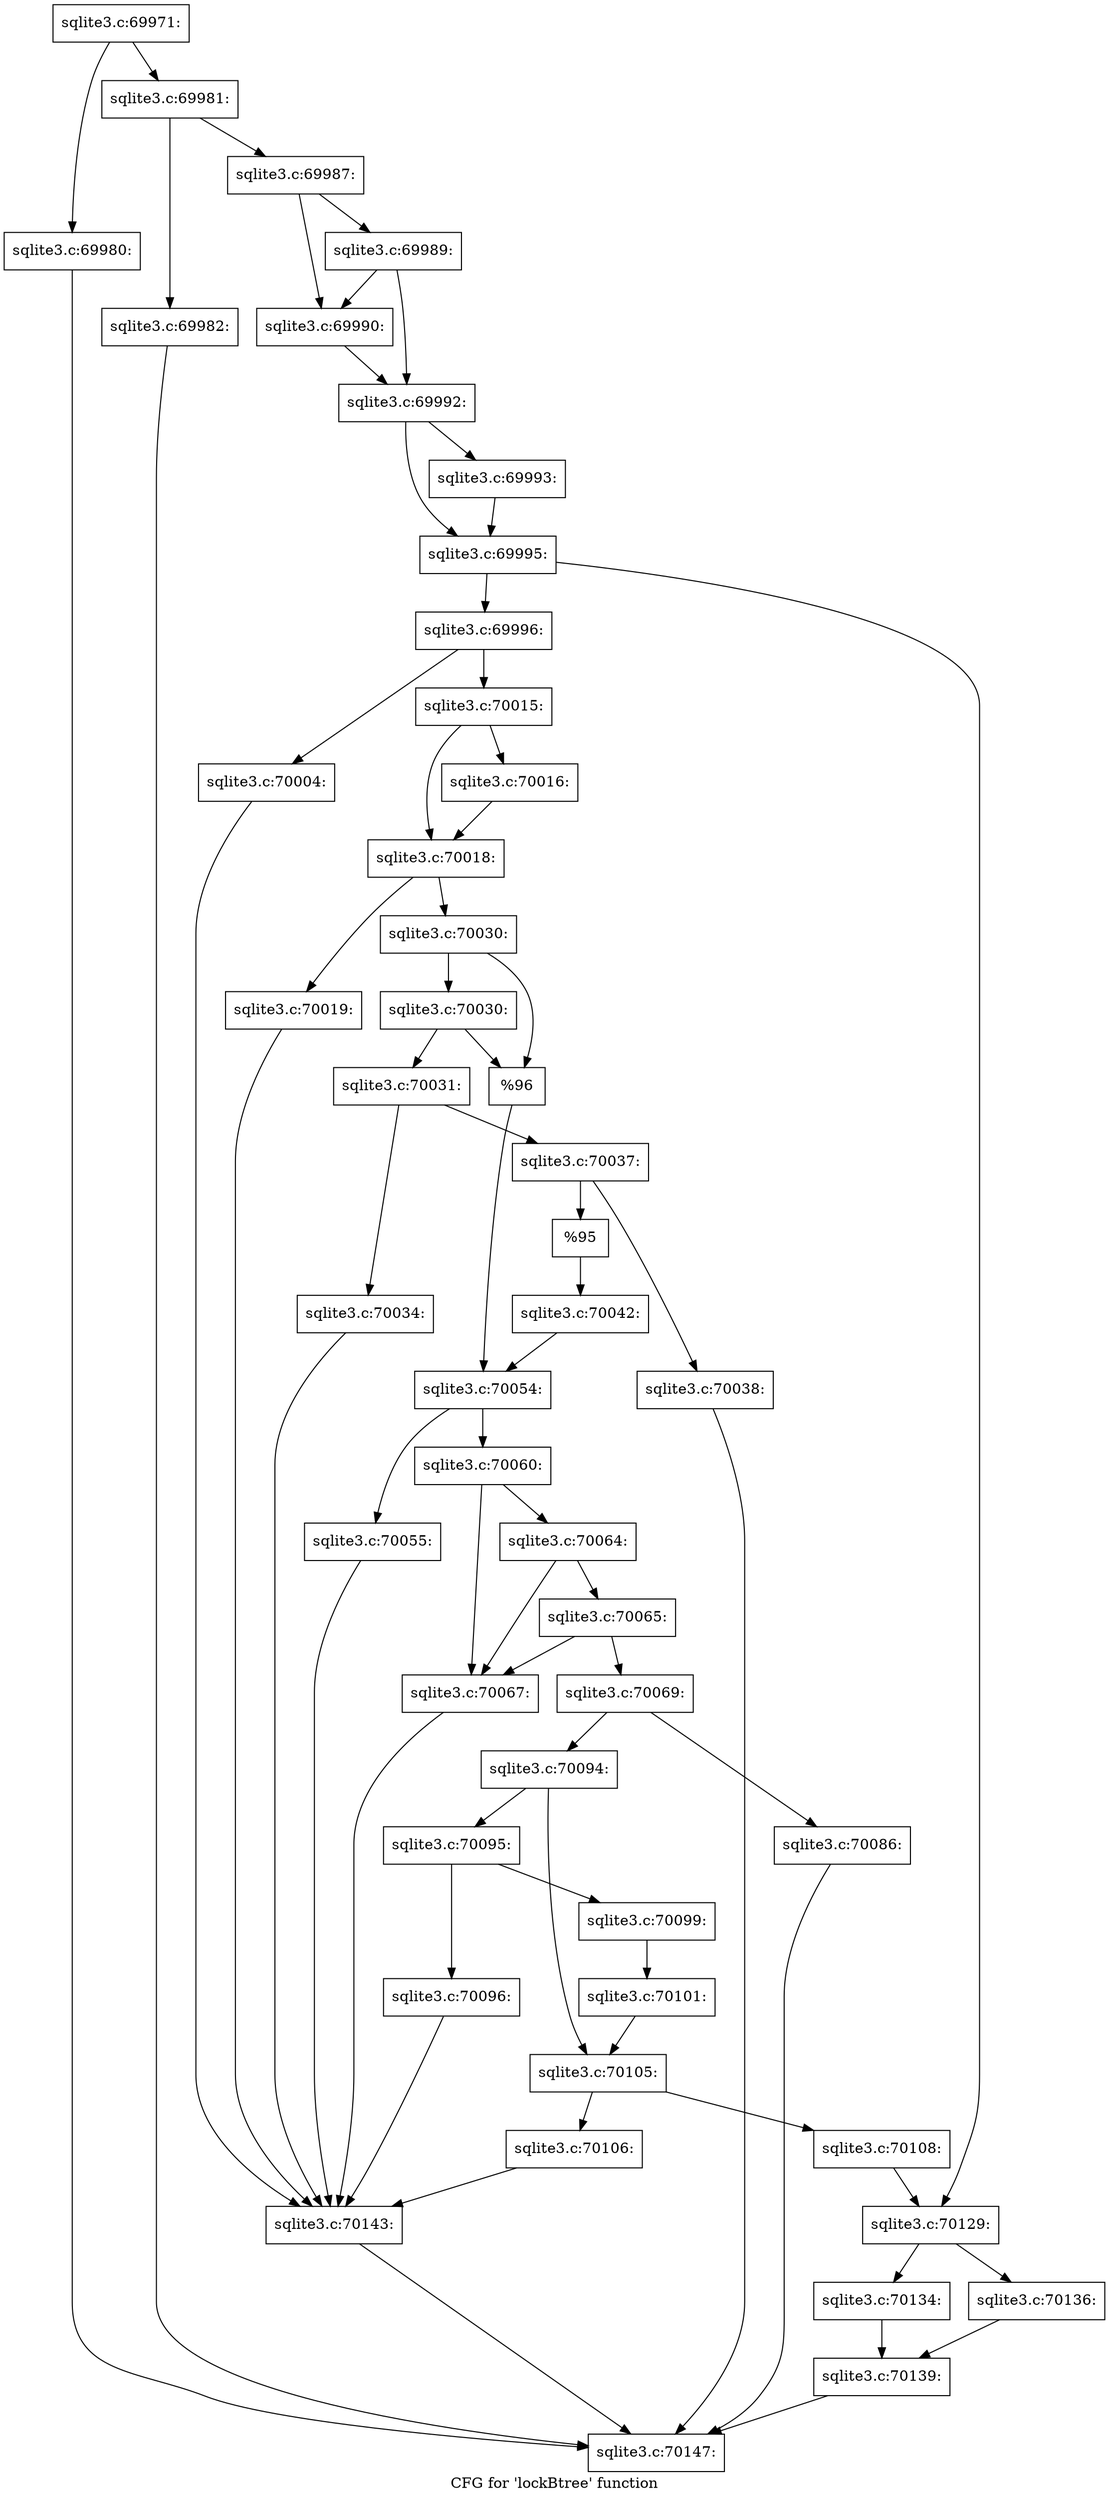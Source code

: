 digraph "CFG for 'lockBtree' function" {
	label="CFG for 'lockBtree' function";

	Node0x55c0f76fe960 [shape=record,label="{sqlite3.c:69971:}"];
	Node0x55c0f76fe960 -> Node0x55c0f58b2410;
	Node0x55c0f76fe960 -> Node0x55c0f7700420;
	Node0x55c0f58b2410 [shape=record,label="{sqlite3.c:69980:}"];
	Node0x55c0f58b2410 -> Node0x55c0f76e2eb0;
	Node0x55c0f7700420 [shape=record,label="{sqlite3.c:69981:}"];
	Node0x55c0f7700420 -> Node0x55c0f5986bb0;
	Node0x55c0f7700420 -> Node0x55c0f7700ea0;
	Node0x55c0f5986bb0 [shape=record,label="{sqlite3.c:69982:}"];
	Node0x55c0f5986bb0 -> Node0x55c0f76e2eb0;
	Node0x55c0f7700ea0 [shape=record,label="{sqlite3.c:69987:}"];
	Node0x55c0f7700ea0 -> Node0x55c0f7701c60;
	Node0x55c0f7700ea0 -> Node0x55c0f7701d00;
	Node0x55c0f7701d00 [shape=record,label="{sqlite3.c:69989:}"];
	Node0x55c0f7701d00 -> Node0x55c0f7701c60;
	Node0x55c0f7701d00 -> Node0x55c0f7701cb0;
	Node0x55c0f7701c60 [shape=record,label="{sqlite3.c:69990:}"];
	Node0x55c0f7701c60 -> Node0x55c0f7701cb0;
	Node0x55c0f7701cb0 [shape=record,label="{sqlite3.c:69992:}"];
	Node0x55c0f7701cb0 -> Node0x55c0f7702a70;
	Node0x55c0f7701cb0 -> Node0x55c0f7702ac0;
	Node0x55c0f7702a70 [shape=record,label="{sqlite3.c:69993:}"];
	Node0x55c0f7702a70 -> Node0x55c0f7702ac0;
	Node0x55c0f7702ac0 [shape=record,label="{sqlite3.c:69995:}"];
	Node0x55c0f7702ac0 -> Node0x55c0f7703460;
	Node0x55c0f7702ac0 -> Node0x55c0f77034b0;
	Node0x55c0f7703460 [shape=record,label="{sqlite3.c:69996:}"];
	Node0x55c0f7703460 -> Node0x55c0f77044d0;
	Node0x55c0f7703460 -> Node0x55c0f7704520;
	Node0x55c0f77044d0 [shape=record,label="{sqlite3.c:70004:}"];
	Node0x55c0f77044d0 -> Node0x55c0f5977870;
	Node0x55c0f7704520 [shape=record,label="{sqlite3.c:70015:}"];
	Node0x55c0f7704520 -> Node0x55c0f77054d0;
	Node0x55c0f7704520 -> Node0x55c0f7705520;
	Node0x55c0f77054d0 [shape=record,label="{sqlite3.c:70016:}"];
	Node0x55c0f77054d0 -> Node0x55c0f7705520;
	Node0x55c0f7705520 [shape=record,label="{sqlite3.c:70018:}"];
	Node0x55c0f7705520 -> Node0x55c0f7705fd0;
	Node0x55c0f7705520 -> Node0x55c0f7706020;
	Node0x55c0f7705fd0 [shape=record,label="{sqlite3.c:70019:}"];
	Node0x55c0f7705fd0 -> Node0x55c0f5977870;
	Node0x55c0f7706020 [shape=record,label="{sqlite3.c:70030:}"];
	Node0x55c0f7706020 -> Node0x55c0f7706790;
	Node0x55c0f7706020 -> Node0x55c0f7706740;
	Node0x55c0f7706790 [shape=record,label="{sqlite3.c:70030:}"];
	Node0x55c0f7706790 -> Node0x55c0f77066a0;
	Node0x55c0f7706790 -> Node0x55c0f7706740;
	Node0x55c0f77066a0 [shape=record,label="{sqlite3.c:70031:}"];
	Node0x55c0f77066a0 -> Node0x55c0f58eeb60;
	Node0x55c0f77066a0 -> Node0x55c0f77080a0;
	Node0x55c0f58eeb60 [shape=record,label="{sqlite3.c:70034:}"];
	Node0x55c0f58eeb60 -> Node0x55c0f5977870;
	Node0x55c0f77080a0 [shape=record,label="{sqlite3.c:70037:}"];
	Node0x55c0f77080a0 -> Node0x55c0f77084d0;
	Node0x55c0f77080a0 -> Node0x55c0f7708520;
	Node0x55c0f77084d0 [shape=record,label="{sqlite3.c:70038:}"];
	Node0x55c0f77084d0 -> Node0x55c0f76e2eb0;
	Node0x55c0f7708520 [shape=record,label="{%95}"];
	Node0x55c0f7708520 -> Node0x55c0f7707d00;
	Node0x55c0f7707d00 [shape=record,label="{sqlite3.c:70042:}"];
	Node0x55c0f7707d00 -> Node0x55c0f77066f0;
	Node0x55c0f7706740 [shape=record,label="{%96}"];
	Node0x55c0f7706740 -> Node0x55c0f77066f0;
	Node0x55c0f77066f0 [shape=record,label="{sqlite3.c:70054:}"];
	Node0x55c0f77066f0 -> Node0x55c0f7704750;
	Node0x55c0f77066f0 -> Node0x55c0f7708b60;
	Node0x55c0f7704750 [shape=record,label="{sqlite3.c:70055:}"];
	Node0x55c0f7704750 -> Node0x55c0f5977870;
	Node0x55c0f7708b60 [shape=record,label="{sqlite3.c:70060:}"];
	Node0x55c0f7708b60 -> Node0x55c0f7709f90;
	Node0x55c0f7708b60 -> Node0x55c0f770a0b0;
	Node0x55c0f770a0b0 [shape=record,label="{sqlite3.c:70064:}"];
	Node0x55c0f770a0b0 -> Node0x55c0f7709f90;
	Node0x55c0f770a0b0 -> Node0x55c0f770a030;
	Node0x55c0f770a030 [shape=record,label="{sqlite3.c:70065:}"];
	Node0x55c0f770a030 -> Node0x55c0f7709f90;
	Node0x55c0f770a030 -> Node0x55c0f7709fe0;
	Node0x55c0f7709f90 [shape=record,label="{sqlite3.c:70067:}"];
	Node0x55c0f7709f90 -> Node0x55c0f5977870;
	Node0x55c0f7709fe0 [shape=record,label="{sqlite3.c:70069:}"];
	Node0x55c0f7709fe0 -> Node0x55c0f770b610;
	Node0x55c0f7709fe0 -> Node0x55c0f770b660;
	Node0x55c0f770b610 [shape=record,label="{sqlite3.c:70086:}"];
	Node0x55c0f770b610 -> Node0x55c0f76e2eb0;
	Node0x55c0f770b660 [shape=record,label="{sqlite3.c:70094:}"];
	Node0x55c0f770b660 -> Node0x55c0f59da900;
	Node0x55c0f770b660 -> Node0x55c0f770c970;
	Node0x55c0f59da900 [shape=record,label="{sqlite3.c:70095:}"];
	Node0x55c0f59da900 -> Node0x55c0f770d470;
	Node0x55c0f59da900 -> Node0x55c0f770d510;
	Node0x55c0f770d470 [shape=record,label="{sqlite3.c:70096:}"];
	Node0x55c0f770d470 -> Node0x55c0f5977870;
	Node0x55c0f770d510 [shape=record,label="{sqlite3.c:70099:}"];
	Node0x55c0f770d510 -> Node0x55c0f770d4c0;
	Node0x55c0f770d4c0 [shape=record,label="{sqlite3.c:70101:}"];
	Node0x55c0f770d4c0 -> Node0x55c0f770c970;
	Node0x55c0f770c970 [shape=record,label="{sqlite3.c:70105:}"];
	Node0x55c0f770c970 -> Node0x55c0f60c7250;
	Node0x55c0f770c970 -> Node0x55c0f770dbe0;
	Node0x55c0f60c7250 [shape=record,label="{sqlite3.c:70106:}"];
	Node0x55c0f60c7250 -> Node0x55c0f5977870;
	Node0x55c0f770dbe0 [shape=record,label="{sqlite3.c:70108:}"];
	Node0x55c0f770dbe0 -> Node0x55c0f77034b0;
	Node0x55c0f77034b0 [shape=record,label="{sqlite3.c:70129:}"];
	Node0x55c0f77034b0 -> Node0x55c0f7711fa0;
	Node0x55c0f77034b0 -> Node0x55c0f7712040;
	Node0x55c0f7711fa0 [shape=record,label="{sqlite3.c:70134:}"];
	Node0x55c0f7711fa0 -> Node0x55c0f7711ff0;
	Node0x55c0f7712040 [shape=record,label="{sqlite3.c:70136:}"];
	Node0x55c0f7712040 -> Node0x55c0f7711ff0;
	Node0x55c0f7711ff0 [shape=record,label="{sqlite3.c:70139:}"];
	Node0x55c0f7711ff0 -> Node0x55c0f76e2eb0;
	Node0x55c0f5977870 [shape=record,label="{sqlite3.c:70143:}"];
	Node0x55c0f5977870 -> Node0x55c0f76e2eb0;
	Node0x55c0f76e2eb0 [shape=record,label="{sqlite3.c:70147:}"];
}
